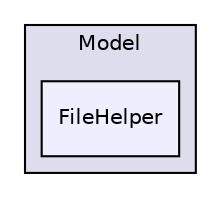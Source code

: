 digraph G {
  compound=true
  node [ fontsize=10, fontname="Helvetica"];
  edge [ labelfontsize=9, labelfontname="Helvetica"];
  subgraph clusterdir_D_3A_2FStudium_2FWS17_2D18_2FPSE_2FImplementierung_2FmyMD_2FmyMD_2FModel_2F {
    graph [ bgcolor="#ddddee", pencolor="black", label="Model" fontname="Helvetica", fontsize=10, URL="dir_D_3A_2FStudium_2FWS17_2D18_2FPSE_2FImplementierung_2FmyMD_2FmyMD_2FModel_2F.html"]
  dir_D_3A_2FStudium_2FWS17_2D18_2FPSE_2FImplementierung_2FmyMD_2FmyMD_2FModel_2FFileHelper_2F [shape=box, label="FileHelper", style="filled", fillcolor="#eeeeff", pencolor="black", URL="dir_D_3A_2FStudium_2FWS17_2D18_2FPSE_2FImplementierung_2FmyMD_2FmyMD_2FModel_2FFileHelper_2F.html"];
  }
}
